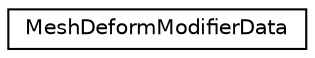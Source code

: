 digraph G
{
  edge [fontname="Helvetica",fontsize="10",labelfontname="Helvetica",labelfontsize="10"];
  node [fontname="Helvetica",fontsize="10",shape=record];
  rankdir=LR;
  Node1 [label="MeshDeformModifierData",height=0.2,width=0.4,color="black", fillcolor="white", style="filled",URL="$de/df2/structMeshDeformModifierData.html"];
}
